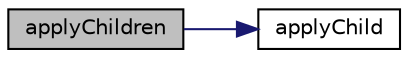 digraph "applyChildren"
{
  edge [fontname="Helvetica",fontsize="10",labelfontname="Helvetica",labelfontsize="10"];
  node [fontname="Helvetica",fontsize="10",shape=record];
  rankdir="LR";
  Node1 [label="applyChildren",height=0.2,width=0.4,color="black", fillcolor="grey75", style="filled", fontcolor="black"];
  Node1 -> Node2 [color="midnightblue",fontsize="10",style="solid",fontname="Helvetica"];
  Node2 [label="applyChild",height=0.2,width=0.4,color="black", fillcolor="white", style="filled",URL="$_abstract_decorator_8h.html#a428b2493d381358a3e6c879d5d662a22"];
}
